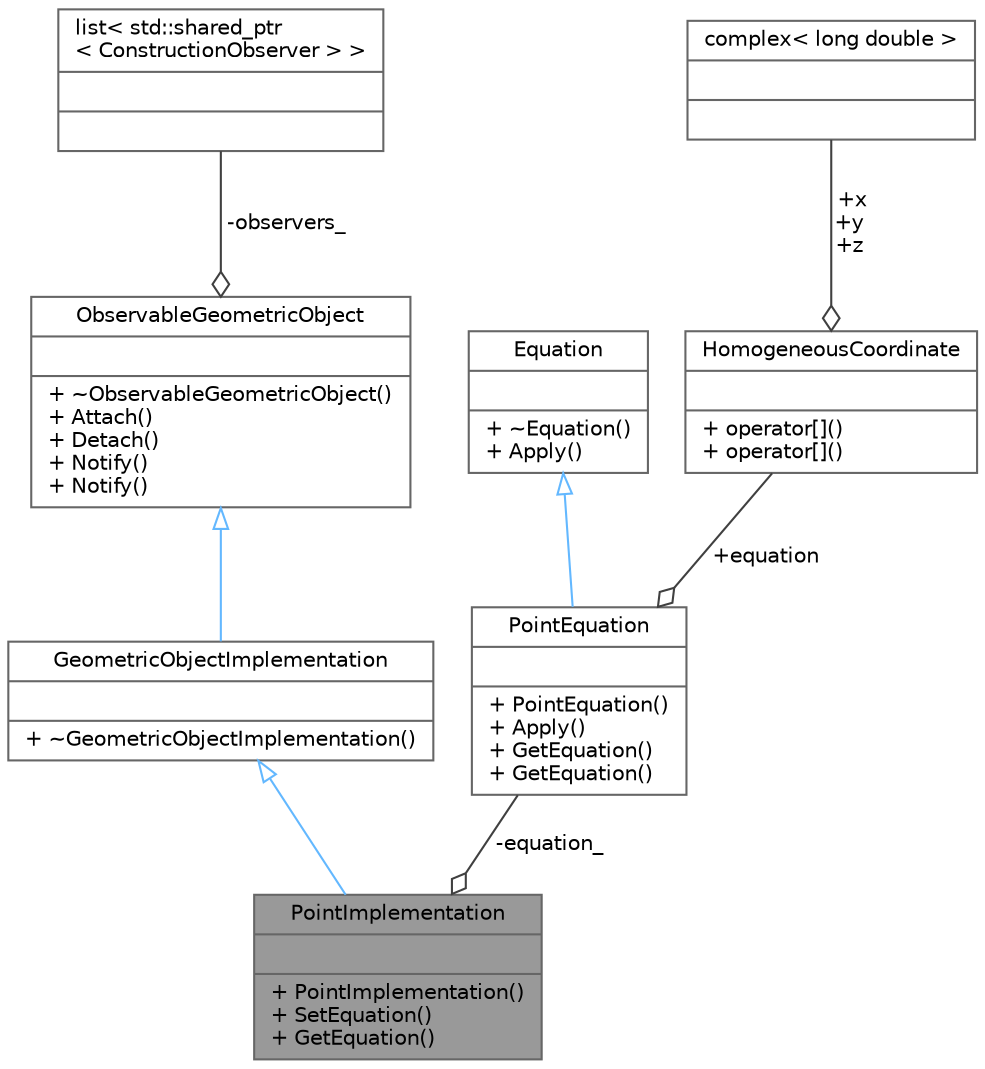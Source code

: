 digraph "PointImplementation"
{
 // LATEX_PDF_SIZE
  bgcolor="transparent";
  edge [fontname=Helvetica,fontsize=10,labelfontname=Helvetica,labelfontsize=10];
  node [fontname=Helvetica,fontsize=10,shape=box,height=0.2,width=0.9];
  Node1 [shape=record,label="{PointImplementation\n||+ PointImplementation()\l+ SetEquation()\l+ GetEquation()\l}",height=0.2,width=0.4,color="gray40", fillcolor="grey60", style="filled", fontcolor="black",tooltip=" "];
  Node2 -> Node1 [dir="back",color="steelblue1",style="solid",arrowtail="onormal"];
  Node2 [shape=record,label="{GeometricObjectImplementation\n||+ ~GeometricObjectImplementation()\l}",height=0.2,width=0.4,color="gray40", fillcolor="white", style="filled",URL="$class_geometric_object_implementation.html",tooltip="Base class for implementations of geometric objects."];
  Node3 -> Node2 [dir="back",color="steelblue1",style="solid",arrowtail="onormal"];
  Node3 [shape=record,label="{ObservableGeometricObject\n||+ ~ObservableGeometricObject()\l+ Attach()\l+ Detach()\l+ Notify()\l+ Notify()\l}",height=0.2,width=0.4,color="gray40", fillcolor="white", style="filled",URL="$class_observable_geometric_object.html",tooltip="Makes GeometricObjectImplementation observable."];
  Node4 -> Node3 [color="grey25",style="solid",label=" -observers_" ,arrowhead="odiamond"];
  Node4 [shape=record,label="{list\< std::shared_ptr\l\< ConstructionObserver \> \>\n||}",height=0.2,width=0.4,color="gray40", fillcolor="white", style="filled",tooltip=" "];
  Node5 -> Node1 [color="grey25",style="solid",label=" -equation_" ,arrowhead="odiamond"];
  Node5 [shape=record,label="{PointEquation\n||+ PointEquation()\l+ Apply()\l+ GetEquation()\l+ GetEquation()\l}",height=0.2,width=0.4,color="gray40", fillcolor="white", style="filled",URL="$struct_point_equation.html",tooltip="Struct that defines position of the point."];
  Node6 -> Node5 [dir="back",color="steelblue1",style="solid",arrowtail="onormal"];
  Node6 [shape=record,label="{Equation\n||+ ~Equation()\l+ Apply()\l}",height=0.2,width=0.4,color="gray40", fillcolor="white", style="filled",URL="$struct_equation.html",tooltip="Struct that defines position of the objects."];
  Node7 -> Node5 [color="grey25",style="solid",label=" +equation" ,arrowhead="odiamond"];
  Node7 [shape=record,label="{HomogeneousCoordinate\n||+ operator[]()\l+ operator[]()\l}",height=0.2,width=0.4,color="gray40", fillcolor="white", style="filled",URL="$struct_homogeneous_coordinate.html",tooltip="Coordinates in."];
  Node8 -> Node7 [color="grey25",style="solid",label=" +x\n+y\n+z" ,arrowhead="odiamond"];
  Node8 [shape=record,label="{complex\< long double \>\n||}",height=0.2,width=0.4,color="gray40", fillcolor="white", style="filled",tooltip=" "];
}
